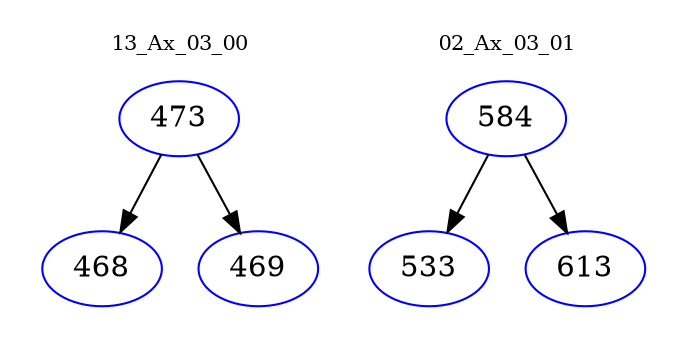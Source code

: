 digraph{
subgraph cluster_0 {
color = white
label = "13_Ax_03_00";
fontsize=10;
T0_473 [label="473", color="blue"]
T0_473 -> T0_468 [color="black"]
T0_468 [label="468", color="blue"]
T0_473 -> T0_469 [color="black"]
T0_469 [label="469", color="blue"]
}
subgraph cluster_1 {
color = white
label = "02_Ax_03_01";
fontsize=10;
T1_584 [label="584", color="blue"]
T1_584 -> T1_533 [color="black"]
T1_533 [label="533", color="blue"]
T1_584 -> T1_613 [color="black"]
T1_613 [label="613", color="blue"]
}
}
